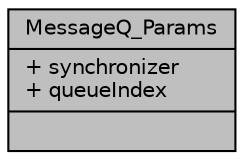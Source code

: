 digraph "MessageQ_Params"
{
  edge [fontname="Helvetica",fontsize="10",labelfontname="Helvetica",labelfontsize="10"];
  node [fontname="Helvetica",fontsize="10",shape=record];
  Node1 [label="{MessageQ_Params\n|+ synchronizer\l+ queueIndex\l|}",height=0.2,width=0.4,color="black", fillcolor="grey75", style="filled", fontcolor="black"];
}
